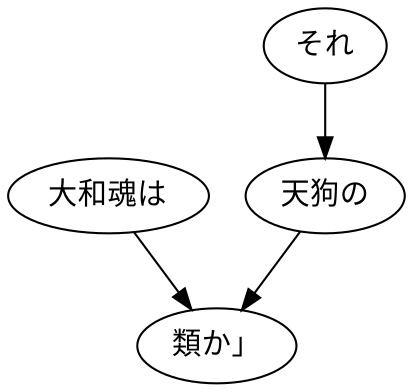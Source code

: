 digraph graph3875 {
	node0 [label="大和魂は"];
	node1 [label="それ"];
	node2 [label="天狗の"];
	node3 [label="類か」"];
	node0 -> node3;
	node1 -> node2;
	node2 -> node3;
}
